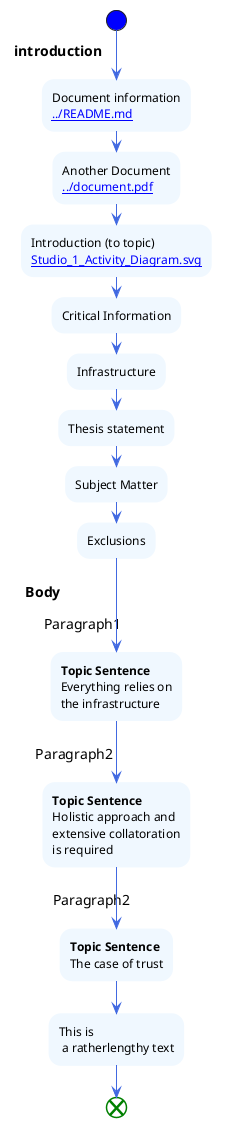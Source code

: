 @startuml Studio_1_Activity_Diagram

skinparam ActivityFontColor automatic
skinparam ActivityBackgroundColor #AliceBlue
skinparam ActivityBorderColor #transparent
skinparam ActivityStartColor #Blue
skinparam ActivityEndColor #Green
skinparam PartitionBorderColor #white
skinparam ArrowColor #RoyalBlue

start

partition **introduction** {
    :Document information
    [[../README.md]];
    :Another Document
    [[../document.pdf]];
    :Introduction (to topic)
    [[Studio_1_Activity_Diagram.svg]];
    :Critical Information;
    :Infrastructure;
    :Thesis statement;
    :Subject Matter;
    :Exclusions;
}

partition **Body** {
    partition Paragraph1 {
        :**Topic Sentence**
        Everything relies on
        the infrastructure;

    }
    
    partition Paragraph2 {
        :**Topic Sentence**
        Holistic approach and
        extensive collatoration
        is required;
    }
    
    partition Paragraph2 {
        :**Topic Sentence**
        The case of trust;
    }
    
    :This is
     a ratherlengthy text;
}

end

@enduml














@startuml Test_Studio_1_Activity_Diagram

skinparam ActivityFontColor automatic
skinparam ActivityBackgroundColor #AliceBlue
skinparam ActivityBorderColor #transparent
skinparam ActivityStartColor #Blue
skinparam ActivityEndColor #Green
skinparam PartitionBorderColor #white
skinparam ArrowColor #RoyalBlue

start

:**Topic Sentence** Everything relies on the infrastructure;

    
:This is a ratherlengthy text;


end

@enduml


@startuml test

entity "TEST" as test {
    Test1
    Test2
}

@enduml